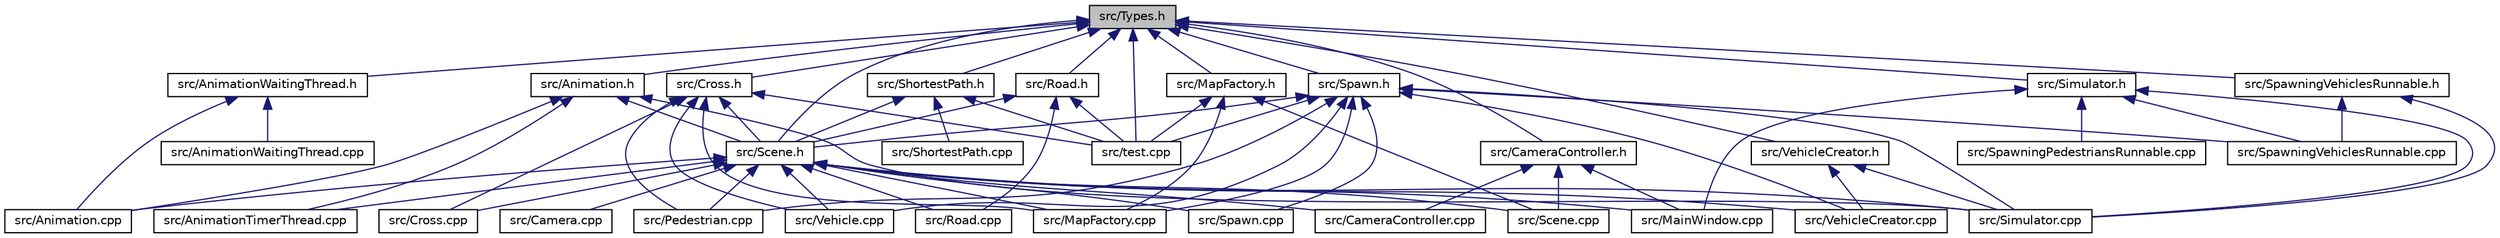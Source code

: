 digraph "src/Types.h"
{
  edge [fontname="Helvetica",fontsize="10",labelfontname="Helvetica",labelfontsize="10"];
  node [fontname="Helvetica",fontsize="10",shape=record];
  Node1 [label="src/Types.h",height=0.2,width=0.4,color="black", fillcolor="grey75", style="filled" fontcolor="black"];
  Node1 -> Node2 [dir="back",color="midnightblue",fontsize="10",style="solid"];
  Node2 [label="src/Animation.h",height=0.2,width=0.4,color="black", fillcolor="white", style="filled",URL="$_animation_8h.html"];
  Node2 -> Node3 [dir="back",color="midnightblue",fontsize="10",style="solid"];
  Node3 [label="src/Animation.cpp",height=0.2,width=0.4,color="black", fillcolor="white", style="filled",URL="$_animation_8cpp.html"];
  Node2 -> Node4 [dir="back",color="midnightblue",fontsize="10",style="solid"];
  Node4 [label="src/Scene.h",height=0.2,width=0.4,color="black", fillcolor="white", style="filled",URL="$_scene_8h.html"];
  Node4 -> Node3 [dir="back",color="midnightblue",fontsize="10",style="solid"];
  Node4 -> Node5 [dir="back",color="midnightblue",fontsize="10",style="solid"];
  Node5 [label="src/AnimationTimerThread.cpp",height=0.2,width=0.4,color="black", fillcolor="white", style="filled",URL="$_animation_timer_thread_8cpp.html"];
  Node4 -> Node6 [dir="back",color="midnightblue",fontsize="10",style="solid"];
  Node6 [label="src/Camera.cpp",height=0.2,width=0.4,color="black", fillcolor="white", style="filled",URL="$_camera_8cpp.html"];
  Node4 -> Node7 [dir="back",color="midnightblue",fontsize="10",style="solid"];
  Node7 [label="src/CameraController.cpp",height=0.2,width=0.4,color="black", fillcolor="white", style="filled",URL="$_camera_controller_8cpp.html"];
  Node4 -> Node8 [dir="back",color="midnightblue",fontsize="10",style="solid"];
  Node8 [label="src/Cross.cpp",height=0.2,width=0.4,color="black", fillcolor="white", style="filled",URL="$_cross_8cpp.html"];
  Node4 -> Node9 [dir="back",color="midnightblue",fontsize="10",style="solid"];
  Node9 [label="src/MainWindow.cpp",height=0.2,width=0.4,color="black", fillcolor="white", style="filled",URL="$_main_window_8cpp.html"];
  Node4 -> Node10 [dir="back",color="midnightblue",fontsize="10",style="solid"];
  Node10 [label="src/MapFactory.cpp",height=0.2,width=0.4,color="black", fillcolor="white", style="filled",URL="$_map_factory_8cpp.html"];
  Node4 -> Node11 [dir="back",color="midnightblue",fontsize="10",style="solid"];
  Node11 [label="src/Pedestrian.cpp",height=0.2,width=0.4,color="black", fillcolor="white", style="filled",URL="$_pedestrian_8cpp.html"];
  Node4 -> Node12 [dir="back",color="midnightblue",fontsize="10",style="solid"];
  Node12 [label="src/Road.cpp",height=0.2,width=0.4,color="black", fillcolor="white", style="filled",URL="$_road_8cpp.html"];
  Node4 -> Node13 [dir="back",color="midnightblue",fontsize="10",style="solid"];
  Node13 [label="src/Scene.cpp",height=0.2,width=0.4,color="black", fillcolor="white", style="filled",URL="$_scene_8cpp.html"];
  Node4 -> Node14 [dir="back",color="midnightblue",fontsize="10",style="solid"];
  Node14 [label="src/Simulator.cpp",height=0.2,width=0.4,color="black", fillcolor="white", style="filled",URL="$_simulator_8cpp.html"];
  Node4 -> Node15 [dir="back",color="midnightblue",fontsize="10",style="solid"];
  Node15 [label="src/Spawn.cpp",height=0.2,width=0.4,color="black", fillcolor="white", style="filled",URL="$_spawn_8cpp.html"];
  Node4 -> Node16 [dir="back",color="midnightblue",fontsize="10",style="solid"];
  Node16 [label="src/Vehicle.cpp",height=0.2,width=0.4,color="black", fillcolor="white", style="filled",URL="$_vehicle_8cpp.html"];
  Node4 -> Node17 [dir="back",color="midnightblue",fontsize="10",style="solid"];
  Node17 [label="src/VehicleCreator.cpp",height=0.2,width=0.4,color="black", fillcolor="white", style="filled",URL="$_vehicle_creator_8cpp.html"];
  Node2 -> Node5 [dir="back",color="midnightblue",fontsize="10",style="solid"];
  Node2 -> Node14 [dir="back",color="midnightblue",fontsize="10",style="solid"];
  Node1 -> Node4 [dir="back",color="midnightblue",fontsize="10",style="solid"];
  Node1 -> Node18 [dir="back",color="midnightblue",fontsize="10",style="solid"];
  Node18 [label="src/ShortestPath.h",height=0.2,width=0.4,color="black", fillcolor="white", style="filled",URL="$_shortest_path_8h.html"];
  Node18 -> Node4 [dir="back",color="midnightblue",fontsize="10",style="solid"];
  Node18 -> Node19 [dir="back",color="midnightblue",fontsize="10",style="solid"];
  Node19 [label="src/ShortestPath.cpp",height=0.2,width=0.4,color="black", fillcolor="white", style="filled",URL="$_shortest_path_8cpp.html"];
  Node18 -> Node20 [dir="back",color="midnightblue",fontsize="10",style="solid"];
  Node20 [label="src/test.cpp",height=0.2,width=0.4,color="black", fillcolor="white", style="filled",URL="$test_8cpp.html"];
  Node1 -> Node21 [dir="back",color="midnightblue",fontsize="10",style="solid"];
  Node21 [label="src/Cross.h",height=0.2,width=0.4,color="black", fillcolor="white", style="filled",URL="$_cross_8h.html"];
  Node21 -> Node4 [dir="back",color="midnightblue",fontsize="10",style="solid"];
  Node21 -> Node8 [dir="back",color="midnightblue",fontsize="10",style="solid"];
  Node21 -> Node10 [dir="back",color="midnightblue",fontsize="10",style="solid"];
  Node21 -> Node11 [dir="back",color="midnightblue",fontsize="10",style="solid"];
  Node21 -> Node20 [dir="back",color="midnightblue",fontsize="10",style="solid"];
  Node21 -> Node16 [dir="back",color="midnightblue",fontsize="10",style="solid"];
  Node1 -> Node22 [dir="back",color="midnightblue",fontsize="10",style="solid"];
  Node22 [label="src/Road.h",height=0.2,width=0.4,color="black", fillcolor="white", style="filled",URL="$_road_8h.html"];
  Node22 -> Node4 [dir="back",color="midnightblue",fontsize="10",style="solid"];
  Node22 -> Node12 [dir="back",color="midnightblue",fontsize="10",style="solid"];
  Node22 -> Node20 [dir="back",color="midnightblue",fontsize="10",style="solid"];
  Node1 -> Node23 [dir="back",color="midnightblue",fontsize="10",style="solid"];
  Node23 [label="src/Spawn.h",height=0.2,width=0.4,color="black", fillcolor="white", style="filled",URL="$_spawn_8h.html"];
  Node23 -> Node4 [dir="back",color="midnightblue",fontsize="10",style="solid"];
  Node23 -> Node10 [dir="back",color="midnightblue",fontsize="10",style="solid"];
  Node23 -> Node11 [dir="back",color="midnightblue",fontsize="10",style="solid"];
  Node23 -> Node14 [dir="back",color="midnightblue",fontsize="10",style="solid"];
  Node23 -> Node15 [dir="back",color="midnightblue",fontsize="10",style="solid"];
  Node23 -> Node24 [dir="back",color="midnightblue",fontsize="10",style="solid"];
  Node24 [label="src/SpawningVehiclesRunnable.cpp",height=0.2,width=0.4,color="black", fillcolor="white", style="filled",URL="$_spawning_vehicles_runnable_8cpp.html"];
  Node23 -> Node20 [dir="back",color="midnightblue",fontsize="10",style="solid"];
  Node23 -> Node16 [dir="back",color="midnightblue",fontsize="10",style="solid"];
  Node23 -> Node17 [dir="back",color="midnightblue",fontsize="10",style="solid"];
  Node1 -> Node25 [dir="back",color="midnightblue",fontsize="10",style="solid"];
  Node25 [label="src/AnimationWaitingThread.h",height=0.2,width=0.4,color="black", fillcolor="white", style="filled",URL="$_animation_waiting_thread_8h.html"];
  Node25 -> Node3 [dir="back",color="midnightblue",fontsize="10",style="solid"];
  Node25 -> Node26 [dir="back",color="midnightblue",fontsize="10",style="solid"];
  Node26 [label="src/AnimationWaitingThread.cpp",height=0.2,width=0.4,color="black", fillcolor="white", style="filled",URL="$_animation_waiting_thread_8cpp.html"];
  Node1 -> Node27 [dir="back",color="midnightblue",fontsize="10",style="solid"];
  Node27 [label="src/CameraController.h",height=0.2,width=0.4,color="black", fillcolor="white", style="filled",URL="$_camera_controller_8h.html"];
  Node27 -> Node7 [dir="back",color="midnightblue",fontsize="10",style="solid"];
  Node27 -> Node9 [dir="back",color="midnightblue",fontsize="10",style="solid"];
  Node27 -> Node13 [dir="back",color="midnightblue",fontsize="10",style="solid"];
  Node1 -> Node28 [dir="back",color="midnightblue",fontsize="10",style="solid"];
  Node28 [label="src/Simulator.h",height=0.2,width=0.4,color="black", fillcolor="white", style="filled",URL="$_simulator_8h.html"];
  Node28 -> Node9 [dir="back",color="midnightblue",fontsize="10",style="solid"];
  Node28 -> Node14 [dir="back",color="midnightblue",fontsize="10",style="solid"];
  Node28 -> Node29 [dir="back",color="midnightblue",fontsize="10",style="solid"];
  Node29 [label="src/SpawningPedestriansRunnable.cpp",height=0.2,width=0.4,color="black", fillcolor="white", style="filled",URL="$_spawning_pedestrians_runnable_8cpp.html"];
  Node28 -> Node24 [dir="back",color="midnightblue",fontsize="10",style="solid"];
  Node1 -> Node30 [dir="back",color="midnightblue",fontsize="10",style="solid"];
  Node30 [label="src/MapFactory.h",height=0.2,width=0.4,color="black", fillcolor="white", style="filled",URL="$_map_factory_8h.html"];
  Node30 -> Node10 [dir="back",color="midnightblue",fontsize="10",style="solid"];
  Node30 -> Node13 [dir="back",color="midnightblue",fontsize="10",style="solid"];
  Node30 -> Node20 [dir="back",color="midnightblue",fontsize="10",style="solid"];
  Node1 -> Node31 [dir="back",color="midnightblue",fontsize="10",style="solid"];
  Node31 [label="src/VehicleCreator.h",height=0.2,width=0.4,color="black", fillcolor="white", style="filled",URL="$_vehicle_creator_8h.html"];
  Node31 -> Node14 [dir="back",color="midnightblue",fontsize="10",style="solid"];
  Node31 -> Node17 [dir="back",color="midnightblue",fontsize="10",style="solid"];
  Node1 -> Node32 [dir="back",color="midnightblue",fontsize="10",style="solid"];
  Node32 [label="src/SpawningVehiclesRunnable.h",height=0.2,width=0.4,color="black", fillcolor="white", style="filled",URL="$_spawning_vehicles_runnable_8h.html"];
  Node32 -> Node14 [dir="back",color="midnightblue",fontsize="10",style="solid"];
  Node32 -> Node24 [dir="back",color="midnightblue",fontsize="10",style="solid"];
  Node1 -> Node20 [dir="back",color="midnightblue",fontsize="10",style="solid"];
}
